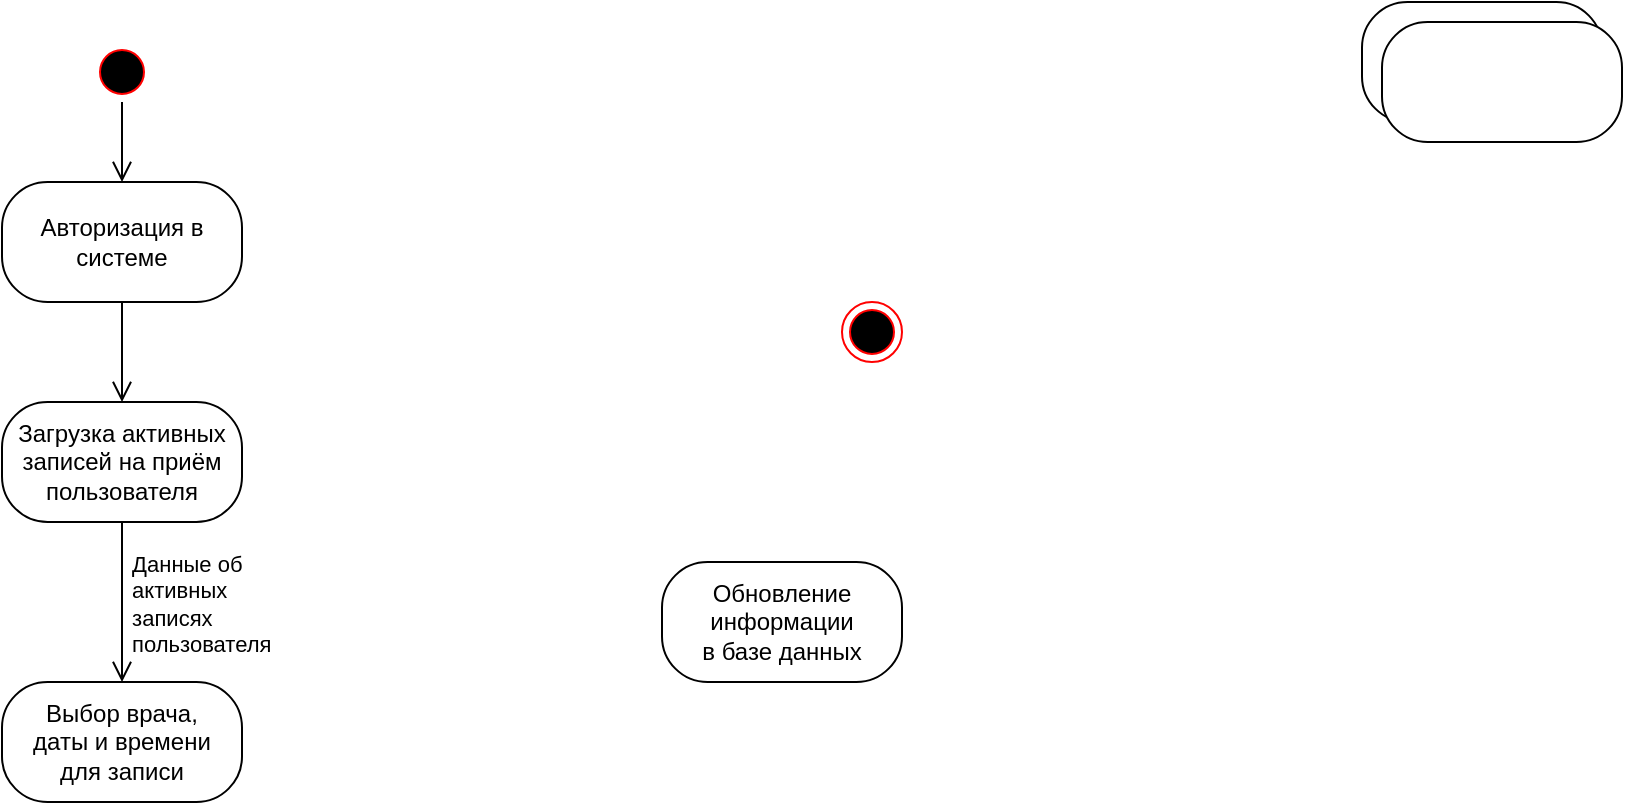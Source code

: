 <mxfile version="26.2.13">
  <diagram name="Страница — 1" id="vczGwuWksa9qAzsM2bff">
    <mxGraphModel dx="1500" dy="1010" grid="1" gridSize="10" guides="1" tooltips="1" connect="1" arrows="1" fold="1" page="1" pageScale="1" pageWidth="827" pageHeight="1169" math="0" shadow="0">
      <root>
        <mxCell id="0" />
        <mxCell id="1" parent="0" />
        <mxCell id="Q0dEOYpt1R8MO-l9zR0T-1" value="" style="ellipse;html=1;shape=startState;fillColor=#000000;strokeColor=#ff0000;" vertex="1" parent="1">
          <mxGeometry x="265" y="150" width="30" height="30" as="geometry" />
        </mxCell>
        <mxCell id="Q0dEOYpt1R8MO-l9zR0T-2" value="" style="edgeStyle=orthogonalEdgeStyle;html=1;verticalAlign=bottom;endArrow=open;endSize=8;strokeColor=#000000;rounded=0;entryX=0.5;entryY=0;entryDx=0;entryDy=0;" edge="1" source="Q0dEOYpt1R8MO-l9zR0T-1" parent="1" target="Q0dEOYpt1R8MO-l9zR0T-6">
          <mxGeometry relative="1" as="geometry">
            <mxPoint x="380" y="210" as="targetPoint" />
          </mxGeometry>
        </mxCell>
        <mxCell id="Q0dEOYpt1R8MO-l9zR0T-3" value="" style="ellipse;html=1;shape=endState;fillColor=#000000;strokeColor=#ff0000;" vertex="1" parent="1">
          <mxGeometry x="640" y="280" width="30" height="30" as="geometry" />
        </mxCell>
        <mxCell id="Q0dEOYpt1R8MO-l9zR0T-4" value="" style="rounded=1;whiteSpace=wrap;html=1;arcSize=38;" vertex="1" parent="1">
          <mxGeometry x="900" y="130" width="120" height="60" as="geometry" />
        </mxCell>
        <mxCell id="Q0dEOYpt1R8MO-l9zR0T-5" value="" style="rounded=1;whiteSpace=wrap;html=1;arcSize=38;" vertex="1" parent="1">
          <mxGeometry x="910" y="140" width="120" height="60" as="geometry" />
        </mxCell>
        <mxCell id="Q0dEOYpt1R8MO-l9zR0T-14" style="edgeStyle=orthogonalEdgeStyle;rounded=0;orthogonalLoop=1;jettySize=auto;html=1;exitX=0.5;exitY=1;exitDx=0;exitDy=0;entryX=0.5;entryY=0;entryDx=0;entryDy=0;endArrow=open;endFill=0;endSize=8;" edge="1" parent="1" source="Q0dEOYpt1R8MO-l9zR0T-6" target="Q0dEOYpt1R8MO-l9zR0T-10">
          <mxGeometry relative="1" as="geometry" />
        </mxCell>
        <mxCell id="Q0dEOYpt1R8MO-l9zR0T-6" value="Авторизация в системе" style="rounded=1;whiteSpace=wrap;html=1;arcSize=38;" vertex="1" parent="1">
          <mxGeometry x="220" y="220" width="120" height="60" as="geometry" />
        </mxCell>
        <mxCell id="Q0dEOYpt1R8MO-l9zR0T-7" value="Выбор врача,&lt;div&gt;даты и времени&lt;/div&gt;&lt;div&gt;для записи&lt;/div&gt;" style="rounded=1;whiteSpace=wrap;html=1;arcSize=38;" vertex="1" parent="1">
          <mxGeometry x="220" y="470" width="120" height="60" as="geometry" />
        </mxCell>
        <mxCell id="Q0dEOYpt1R8MO-l9zR0T-8" value="Обновление информации&lt;div&gt;в базе данных&lt;/div&gt;" style="rounded=1;whiteSpace=wrap;html=1;arcSize=38;" vertex="1" parent="1">
          <mxGeometry x="550" y="410" width="120" height="60" as="geometry" />
        </mxCell>
        <mxCell id="Q0dEOYpt1R8MO-l9zR0T-12" style="edgeStyle=orthogonalEdgeStyle;rounded=0;orthogonalLoop=1;jettySize=auto;html=1;exitX=0.5;exitY=1;exitDx=0;exitDy=0;entryX=0.5;entryY=0;entryDx=0;entryDy=0;endSize=8;endArrow=open;endFill=0;" edge="1" parent="1" source="Q0dEOYpt1R8MO-l9zR0T-10" target="Q0dEOYpt1R8MO-l9zR0T-7">
          <mxGeometry relative="1" as="geometry">
            <mxPoint x="530" y="580" as="targetPoint" />
          </mxGeometry>
        </mxCell>
        <mxCell id="Q0dEOYpt1R8MO-l9zR0T-13" value="&amp;nbsp;Данные об&lt;div&gt;&amp;nbsp;активных&lt;div&gt;&amp;nbsp;записях&lt;/div&gt;&lt;div&gt;&amp;nbsp;пользователя&lt;/div&gt;&lt;/div&gt;" style="edgeLabel;html=1;align=left;verticalAlign=middle;resizable=0;points=[];" vertex="1" connectable="0" parent="Q0dEOYpt1R8MO-l9zR0T-12">
          <mxGeometry x="-0.214" y="2" relative="1" as="geometry">
            <mxPoint x="-2" y="9" as="offset" />
          </mxGeometry>
        </mxCell>
        <mxCell id="Q0dEOYpt1R8MO-l9zR0T-10" value="Загрузка активных записей на приём пользователя" style="rounded=1;whiteSpace=wrap;html=1;arcSize=38;" vertex="1" parent="1">
          <mxGeometry x="220" y="330" width="120" height="60" as="geometry" />
        </mxCell>
      </root>
    </mxGraphModel>
  </diagram>
</mxfile>
